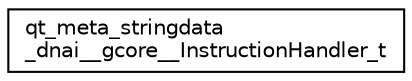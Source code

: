 digraph "Graphical Class Hierarchy"
{
  edge [fontname="Helvetica",fontsize="10",labelfontname="Helvetica",labelfontsize="10"];
  node [fontname="Helvetica",fontsize="10",shape=record];
  rankdir="LR";
  Node1 [label="qt_meta_stringdata\l_dnai__gcore__InstructionHandler_t",height=0.2,width=0.4,color="black", fillcolor="white", style="filled",URL="$structqt__meta__stringdata__dnai____gcore_____instruction_handler__t.html"];
}
